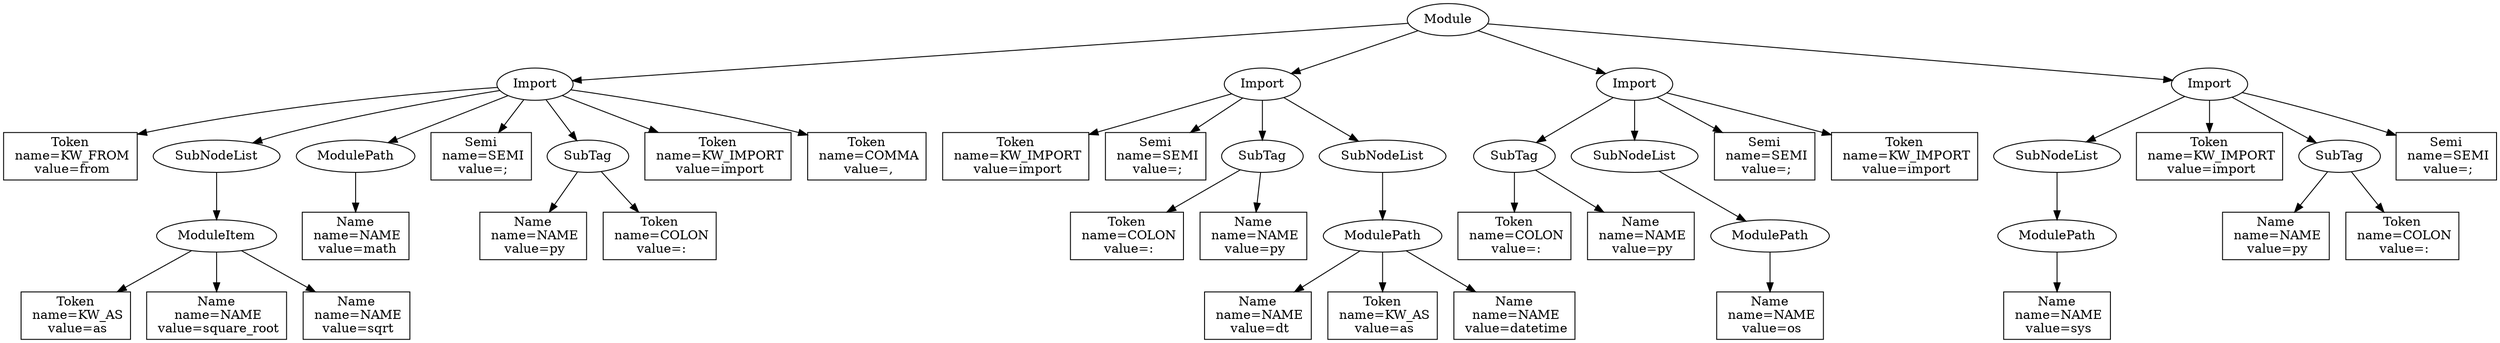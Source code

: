 digraph graph1 {26 [label=<Token<BR/> name=KW_IMPORT<BR/> value=import> shape="box"];
0  -> 10;
25 [label="Import"];
35 [label=<Semi<BR/> name=SEMI<BR/> value=;> shape="box"];
7  -> 8;
28 [label=<Token<BR/> name=COLON<BR/> value=:> shape="box"];
31 [label="ModulePath"];
0 [label="Module"];
22 [label=<Token<BR/> name=KW_AS<BR/> value=as> shape="box"];
34 [label=<Name<BR/> name=NAME<BR/> value=dt> shape="box"];
36  -> 38;
10  -> 15;
0  -> 36;
10  -> 19;
1 [label="Import"];
17 [label=<Name<BR/> name=NAME<BR/> value=math> shape="box"];
41 [label="SubNodeList"];
36  -> 44;
16 [label="ModulePath"];
6 [label="SubNodeList"];
10 [label="Import"];
20  -> 23;
27  -> 28;
36 [label="Import"];
25  -> 27;
27  -> 29;
10  -> 24;
42  -> 43;
33 [label=<Token<BR/> name=KW_AS<BR/> value=as> shape="box"];
19 [label="SubNodeList"];
5 [label=<Name<BR/> name=NAME<BR/> value=py> shape="box"];
37 [label=<Token<BR/> name=KW_IMPORT<BR/> value=import> shape="box"];
2 [label=<Token<BR/> name=KW_IMPORT<BR/> value=import> shape="box"];
10  -> 16;
12 [label="SubTag"];
42 [label="ModulePath"];
6  -> 7;
30 [label="SubNodeList"];
30  -> 31;
19  -> 20;
24 [label=<Semi<BR/> name=SEMI<BR/> value=;> shape="box"];
3  -> 4;
39 [label=<Token<BR/> name=COLON<BR/> value=:> shape="box"];
31  -> 34;
7 [label="ModulePath"];
31  -> 33;
44 [label=<Semi<BR/> name=SEMI<BR/> value=;> shape="box"];
14 [label=<Name<BR/> name=NAME<BR/> value=py> shape="box"];
11 [label=<Token<BR/> name=KW_IMPORT<BR/> value=import> shape="box"];
40 [label=<Name<BR/> name=NAME<BR/> value=py> shape="box"];
1  -> 6;
25  -> 30;
27 [label="SubTag"];
1  -> 9;
29 [label=<Name<BR/> name=NAME<BR/> value=py> shape="box"];
23 [label=<Name<BR/> name=NAME<BR/> value=square_root> shape="box"];
0  -> 1;
43 [label=<Name<BR/> name=NAME<BR/> value=os> shape="box"];
38  -> 40;
16  -> 17;
15 [label=<Token<BR/> name=KW_FROM<BR/> value=from> shape="box"];
38 [label="SubTag"];
1  -> 3;
10  -> 12;
36  -> 37;
21 [label=<Name<BR/> name=NAME<BR/> value=sqrt> shape="box"];
25  -> 35;
12  -> 13;
1  -> 2;
4 [label=<Token<BR/> name=COLON<BR/> value=:> shape="box"];
12  -> 14;
32 [label=<Name<BR/> name=NAME<BR/> value=datetime> shape="box"];
38  -> 39;
10  -> 11;
0  -> 25;
8 [label=<Name<BR/> name=NAME<BR/> value=sys> shape="box"];
31  -> 32;
18 [label=<Token<BR/> name=COMMA<BR/> value=,> shape="box"];
20 [label="ModuleItem"];
41  -> 42;
20  -> 21;
36  -> 41;
10  -> 18;
25  -> 26;
3 [label="SubTag"];
20  -> 22;
9 [label=<Semi<BR/> name=SEMI<BR/> value=;> shape="box"];
13 [label=<Token<BR/> name=COLON<BR/> value=:> shape="box"];
3  -> 5;}
